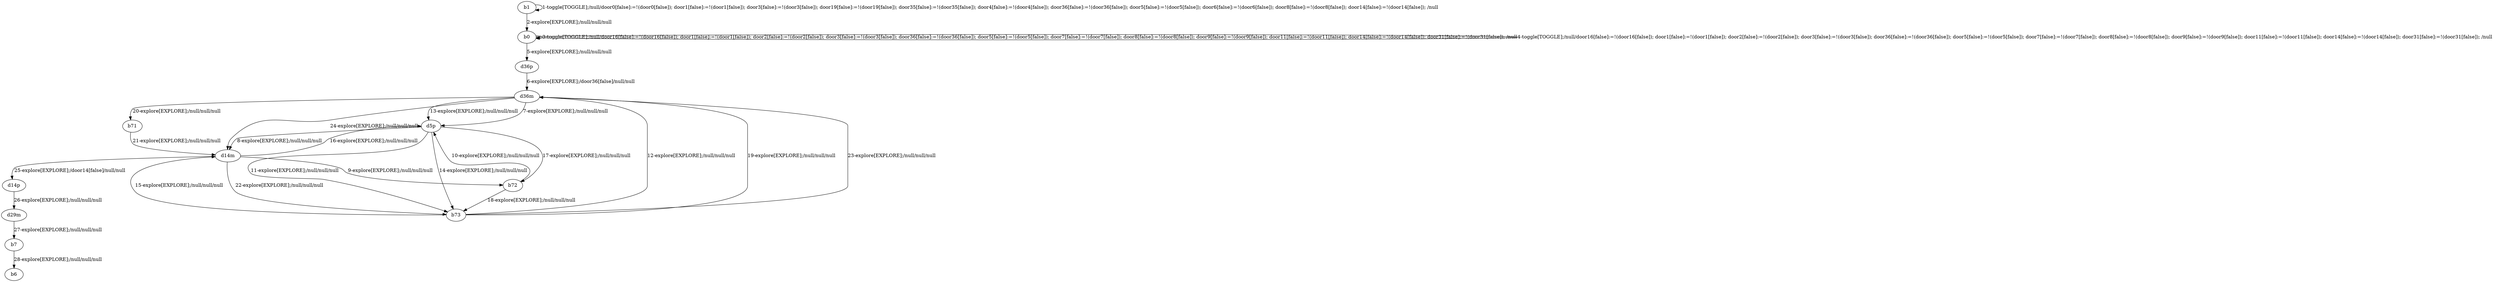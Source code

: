 # Total number of goals covered by this test: 1
# d29m --> b7

digraph g {
"b1" -> "b1" [label = "1-toggle[TOGGLE];/null/door0[false]:=!(door0[false]); door1[false]:=!(door1[false]); door3[false]:=!(door3[false]); door19[false]:=!(door19[false]); door35[false]:=!(door35[false]); door4[false]:=!(door4[false]); door36[false]:=!(door36[false]); door5[false]:=!(door5[false]); door6[false]:=!(door6[false]); door8[false]:=!(door8[false]); door14[false]:=!(door14[false]); /null"];
"b1" -> "b0" [label = "2-explore[EXPLORE];/null/null/null"];
"b0" -> "b0" [label = "3-toggle[TOGGLE];/null/door16[false]:=!(door16[false]); door1[false]:=!(door1[false]); door2[false]:=!(door2[false]); door3[false]:=!(door3[false]); door36[false]:=!(door36[false]); door5[false]:=!(door5[false]); door7[false]:=!(door7[false]); door8[false]:=!(door8[false]); door9[false]:=!(door9[false]); door11[false]:=!(door11[false]); door14[false]:=!(door14[false]); door31[false]:=!(door31[false]); /null"];
"b0" -> "b0" [label = "4-toggle[TOGGLE];/null/door16[false]:=!(door16[false]); door1[false]:=!(door1[false]); door2[false]:=!(door2[false]); door3[false]:=!(door3[false]); door36[false]:=!(door36[false]); door5[false]:=!(door5[false]); door7[false]:=!(door7[false]); door8[false]:=!(door8[false]); door9[false]:=!(door9[false]); door11[false]:=!(door11[false]); door14[false]:=!(door14[false]); door31[false]:=!(door31[false]); /null"];
"b0" -> "d36p" [label = "5-explore[EXPLORE];/null/null/null"];
"d36p" -> "d36m" [label = "6-explore[EXPLORE];/door36[false]/null/null"];
"d36m" -> "d5p" [label = "7-explore[EXPLORE];/null/null/null"];
"d5p" -> "d14m" [label = "8-explore[EXPLORE];/null/null/null"];
"d14m" -> "b72" [label = "9-explore[EXPLORE];/null/null/null"];
"b72" -> "d5p" [label = "10-explore[EXPLORE];/null/null/null"];
"d5p" -> "b73" [label = "11-explore[EXPLORE];/null/null/null"];
"b73" -> "d36m" [label = "12-explore[EXPLORE];/null/null/null"];
"d36m" -> "d5p" [label = "13-explore[EXPLORE];/null/null/null"];
"d5p" -> "b73" [label = "14-explore[EXPLORE];/null/null/null"];
"b73" -> "d14m" [label = "15-explore[EXPLORE];/null/null/null"];
"d14m" -> "d5p" [label = "16-explore[EXPLORE];/null/null/null"];
"d5p" -> "b72" [label = "17-explore[EXPLORE];/null/null/null"];
"b72" -> "b73" [label = "18-explore[EXPLORE];/null/null/null"];
"b73" -> "d36m" [label = "19-explore[EXPLORE];/null/null/null"];
"d36m" -> "b71" [label = "20-explore[EXPLORE];/null/null/null"];
"b71" -> "d14m" [label = "21-explore[EXPLORE];/null/null/null"];
"d14m" -> "b73" [label = "22-explore[EXPLORE];/null/null/null"];
"b73" -> "d36m" [label = "23-explore[EXPLORE];/null/null/null"];
"d36m" -> "d14m" [label = "24-explore[EXPLORE];/null/null/null"];
"d14m" -> "d14p" [label = "25-explore[EXPLORE];/door14[false]/null/null"];
"d14p" -> "d29m" [label = "26-explore[EXPLORE];/null/null/null"];
"d29m" -> "b7" [label = "27-explore[EXPLORE];/null/null/null"];
"b7" -> "b6" [label = "28-explore[EXPLORE];/null/null/null"];
}